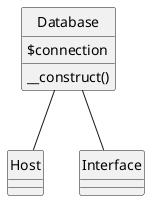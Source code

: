 @startuml
skinparam classAttributeIconSize 0
skinparam monochrome true
hide circle

class Database {
  $connection
  __construct()
}

class Host {
}

class Interface {
}

Database -- Host
Database -- Interface
@enduml
